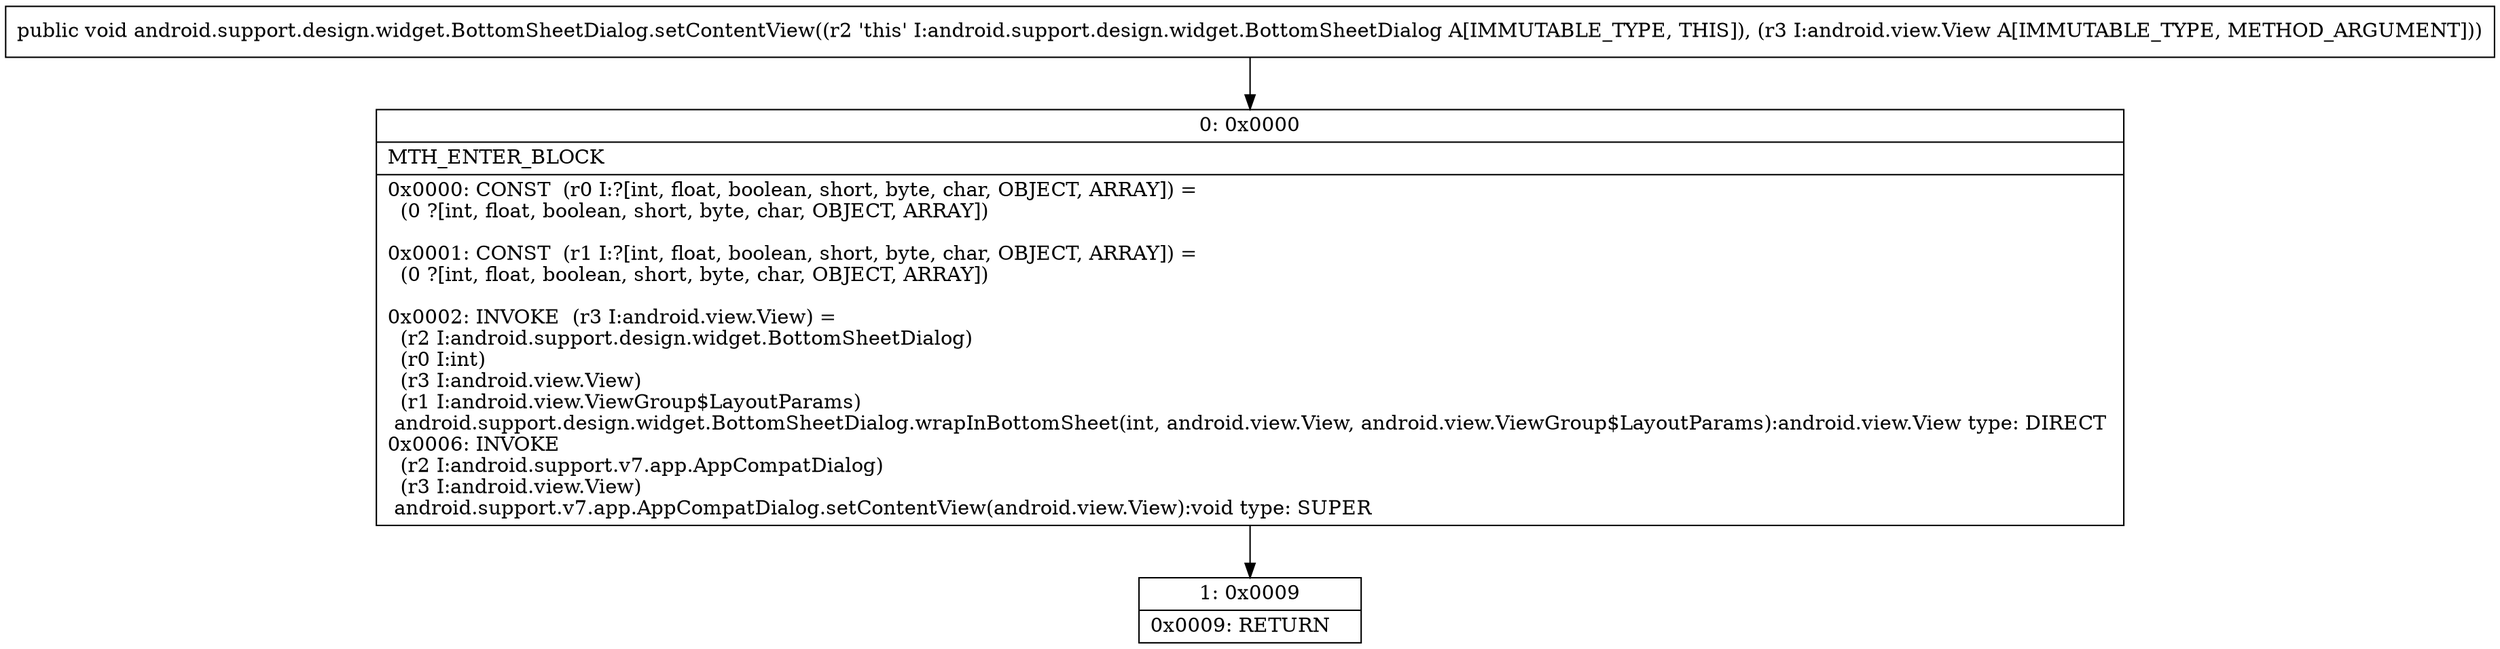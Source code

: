 digraph "CFG forandroid.support.design.widget.BottomSheetDialog.setContentView(Landroid\/view\/View;)V" {
Node_0 [shape=record,label="{0\:\ 0x0000|MTH_ENTER_BLOCK\l|0x0000: CONST  (r0 I:?[int, float, boolean, short, byte, char, OBJECT, ARRAY]) = \l  (0 ?[int, float, boolean, short, byte, char, OBJECT, ARRAY])\l \l0x0001: CONST  (r1 I:?[int, float, boolean, short, byte, char, OBJECT, ARRAY]) = \l  (0 ?[int, float, boolean, short, byte, char, OBJECT, ARRAY])\l \l0x0002: INVOKE  (r3 I:android.view.View) = \l  (r2 I:android.support.design.widget.BottomSheetDialog)\l  (r0 I:int)\l  (r3 I:android.view.View)\l  (r1 I:android.view.ViewGroup$LayoutParams)\l android.support.design.widget.BottomSheetDialog.wrapInBottomSheet(int, android.view.View, android.view.ViewGroup$LayoutParams):android.view.View type: DIRECT \l0x0006: INVOKE  \l  (r2 I:android.support.v7.app.AppCompatDialog)\l  (r3 I:android.view.View)\l android.support.v7.app.AppCompatDialog.setContentView(android.view.View):void type: SUPER \l}"];
Node_1 [shape=record,label="{1\:\ 0x0009|0x0009: RETURN   \l}"];
MethodNode[shape=record,label="{public void android.support.design.widget.BottomSheetDialog.setContentView((r2 'this' I:android.support.design.widget.BottomSheetDialog A[IMMUTABLE_TYPE, THIS]), (r3 I:android.view.View A[IMMUTABLE_TYPE, METHOD_ARGUMENT])) }"];
MethodNode -> Node_0;
Node_0 -> Node_1;
}

